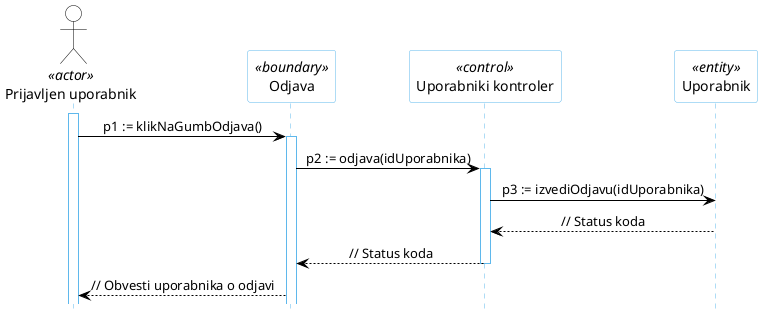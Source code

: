 @startuml
hide footbox

skinparam backgroundcolor transparent
skinparam defaultTextAlignment center
skinparam actorBorderColor black
skinparam actorBackgroundColor white
skinparam arrowColor black  
skinparam sequenceLifeLineBorderColor #5FB8EC
skinparam sequenceParticipantBorderColor #5FB8EC
skinparam sequenceParticipantBackgroundColor white

actor "Prijavljen uporabnik" AS U1 <<actor>>

participant "Odjava" as R5 <<boundary>>
participant "Uporabniki kontroler" as R2 <<control>>
participant "Uporabnik" as R4 <<entity>>

activate U1
U1 -> R5: p1 := klikNaGumbOdjava()
activate R5
R5 -> R2: p2 := odjava(idUporabnika)
activate R2
R2 -> R4: p3 := izvediOdjavu(idUporabnika)
R4 --> R2: // Status koda
R2 --> R5: // Status koda
deactivate R2
R5 --> U1: // Obvesti uporabnika o odjavi
@enduml